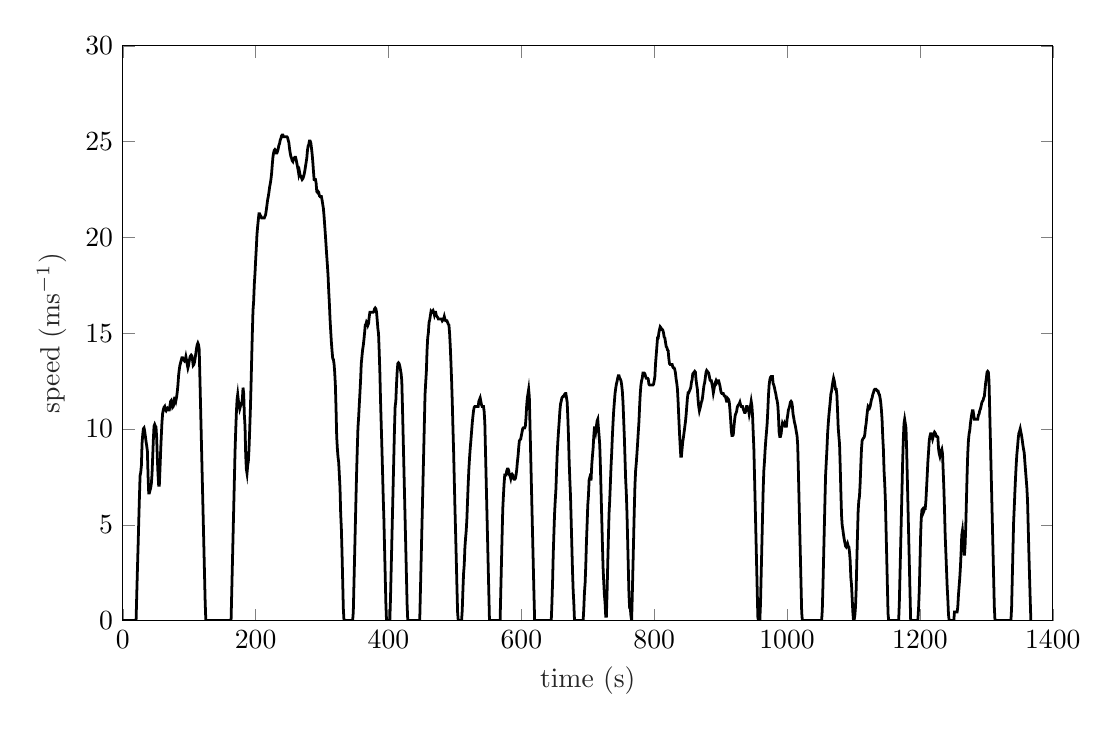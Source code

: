 % This file was created by matlab2tikz.
%
\begin{tikzpicture}

\begin{axis}[%
width=118.108mm,
height=72.996mm,
at={(0mm,0mm)},
scale only axis,
xmin=0,
xmax=1400,
xtick={0,200,400,600,800,1000,1200,1400},
xlabel style={font=\color{white!15!black}},
xlabel={time (s)},
ymin=0,
ymax=30,
ylabel style={font=\color{white!15!black}},
ylabel={$\mathrm{speed}\; (\mathrm{ms}^{-1})$},
axis background/.style={fill=white},
scaled ticks=false,,
xticklabel style={/pgf/number format/1000 sep=, /pgf/number format/precision=0,/pgf/number format/fixed,/pgf/number format/fixed zerofill,},yticklabel style={/pgf/number format/1000 sep=,},
]
\addplot [color=black, line width=1.0pt, forget plot]
  table[row sep=crcr]{%
0	0\\
20	0\\
21	1.341\\
22	2.638\\
23	3.845\\
24	5.141\\
25	6.393\\
26	7.555\\
27	7.734\\
28	8.091\\
29	9.254\\
30	9.701\\
31	10.014\\
32	10.058\\
33	9.88\\
35	9.343\\
36	9.12\\
37	8.851\\
38	7.6\\
39	6.661\\
40	6.661\\
42	6.929\\
43	7.153\\
44	7.644\\
46	9.433\\
47	10.148\\
48	10.237\\
49	10.148\\
50	10.103\\
51	9.522\\
52	8.494\\
53	7.644\\
54	7.063\\
55	7.063\\
56	7.913\\
57	8.851\\
58	9.656\\
59	10.371\\
60	10.818\\
61	10.997\\
62	11.131\\
63	11.176\\
64	10.997\\
65	10.953\\
66	11.042\\
67	11.087\\
69	10.997\\
70	10.997\\
72	11.444\\
73	11.489\\
74	11.355\\
75	11.131\\
76	11.176\\
77	11.355\\
78	11.623\\
79	11.623\\
80	11.489\\
81	11.668\\
82	11.936\\
83	12.294\\
84	12.785\\
85	13.098\\
86	13.322\\
89	13.724\\
90	13.724\\
91	13.635\\
93	13.545\\
94	13.59\\
95	13.769\\
96	13.59\\
97	13.367\\
98	13.188\\
99	13.322\\
100	13.545\\
101	13.724\\
102	13.813\\
103	13.858\\
104	13.813\\
105	13.59\\
106	13.322\\
107	13.367\\
108	13.501\\
110	13.948\\
111	14.216\\
112	14.395\\
113	14.484\\
114	14.395\\
115	14.171\\
116	12.785\\
124	0.983\\
125	0\\
163	0\\
169	8.851\\
170	9.924\\
171	10.863\\
172	11.534\\
173	11.802\\
174	11.489\\
175	11.221\\
176	11.042\\
177	11.176\\
179	11.355\\
180	11.534\\
181	12.159\\
182	11.847\\
183	10.729\\
184	10.148\\
185	8.673\\
186	7.913\\
187	7.689\\
188	8.091\\
189	8.315\\
190	8.941\\
191	9.924\\
192	10.953\\
193	12.204\\
194	13.635\\
195	14.976\\
196	16.183\\
197	16.675\\
198	17.569\\
199	18.105\\
200	18.82\\
201	19.446\\
202	20.162\\
203	20.564\\
204	20.922\\
205	21.234\\
206	21.234\\
207	21.145\\
208	21.1\\
209	21.011\\
213	21.011\\
215	21.19\\
216	21.413\\
218	21.95\\
219	22.128\\
220	22.352\\
221	22.62\\
222	22.799\\
223	23.023\\
224	23.335\\
225	23.782\\
226	24.185\\
227	24.408\\
228	24.543\\
229	24.587\\
230	24.543\\
231	24.408\\
232	24.408\\
233	24.498\\
234	24.632\\
235	24.811\\
236	24.9\\
237	25.079\\
238	25.168\\
239	25.302\\
240	25.347\\
241	25.347\\
242	25.258\\
247	25.258\\
248	25.213\\
250	24.945\\
251	24.632\\
252	24.408\\
253	24.23\\
254	24.14\\
255	24.006\\
256	23.961\\
257	24.096\\
259	24.185\\
260	24.185\\
261	24.051\\
264	23.514\\
265	23.291\\
266	23.425\\
267	23.246\\
268	23.201\\
270	23.023\\
271	23.067\\
272	23.157\\
273	23.291\\
274	23.47\\
277	24.14\\
278	24.543\\
279	24.766\\
280	24.855\\
281	25.034\\
282	25.034\\
283	24.945\\
284	24.677\\
285	24.364\\
286	23.961\\
287	23.47\\
288	23.023\\
290	23.023\\
291	22.844\\
292	22.397\\
293	22.352\\
294	22.397\\
295	22.352\\
296	22.173\\
297	22.128\\
299	22.128\\
300	21.95\\
302	21.503\\
303	21.1\\
305	20.117\\
307	19.044\\
308	18.552\\
309	18.016\\
310	17.211\\
311	16.541\\
312	15.736\\
313	15.11\\
314	14.529\\
315	14.082\\
316	13.679\\
317	13.635\\
318	13.411\\
319	12.964\\
320	12.294\\
321	11.087\\
322	9.611\\
323	8.986\\
324	8.538\\
325	8.27\\
327	6.929\\
328	5.588\\
329	4.828\\
330	3.576\\
332	0.626\\
333	0\\
346	0\\
347	0.447\\
351	6.348\\
352	7.734\\
353	8.941\\
354	10.058\\
355	10.595\\
356	11.265\\
357	11.891\\
358	12.562\\
359	13.411\\
361	14.127\\
362	14.35\\
363	14.663\\
364	15.021\\
365	15.423\\
366	15.468\\
367	15.602\\
368	15.557\\
369	15.423\\
370	15.512\\
371	15.87\\
372	16.093\\
377	16.093\\
378	16.138\\
379	16.272\\
380	16.317\\
381	16.272\\
382	16.093\\
383	15.691\\
384	15.244\\
385	14.976\\
386	14.037\\
387	12.964\\
388	11.489\\
390	9.075\\
391	7.823\\
392	6.482\\
393	5.364\\
396	0.939\\
397	0\\
402	0\\
403	1.162\\
409	10.014\\
410	11.176\\
411	11.444\\
412	12.294\\
413	12.964\\
414	13.411\\
415	13.456\\
416	13.411\\
417	13.277\\
418	13.098\\
419	12.875\\
420	12.517\\
421	11.176\\
428	0.849\\
429	0\\
447	0\\
455	11.802\\
456	12.428\\
457	13.009\\
458	14.082\\
459	14.752\\
460	15.021\\
461	15.557\\
462	15.691\\
464	16.138\\
465	16.093\\
467	16.183\\
468	16.093\\
469	15.959\\
470	16.093\\
471	16.093\\
472	15.915\\
474	15.825\\
475	15.736\\
480	15.736\\
481	15.646\\
483	15.736\\
484	15.87\\
485	15.736\\
486	15.646\\
488	15.646\\
490	15.468\\
491	15.423\\
492	14.976\\
493	14.305\\
494	13.456\\
495	12.517\\
496	11.399\\
497	10.058\\
498	8.851\\
500	5.901\\
501	4.605\\
502	3.219\\
503	1.788\\
504	0.447\\
505	0\\
510	0\\
511	0.536\\
512	1.565\\
513	2.459\\
514	2.906\\
515	3.8\\
516	4.292\\
517	4.694\\
518	5.32\\
519	6.259\\
520	7.153\\
521	7.913\\
522	8.494\\
523	8.986\\
524	9.388\\
526	10.282\\
527	10.64\\
528	10.953\\
529	11.131\\
530	11.176\\
535	11.176\\
536	11.444\\
538	11.623\\
540	11.265\\
541	11.176\\
543	11.176\\
544	10.908\\
545	10.327\\
552	0\\
568	0\\
571	4.426\\
572	5.812\\
573	6.527\\
574	7.153\\
575	7.6\\
577	7.6\\
578	7.823\\
579	7.913\\
580	7.913\\
581	7.823\\
582	7.6\\
583	7.555\\
584	7.421\\
585	7.6\\
586	7.644\\
587	7.6\\
588	7.421\\
589	7.376\\
590	7.376\\
591	7.421\\
592	7.6\\
593	7.868\\
594	8.27\\
595	8.583\\
596	9.03\\
597	9.388\\
599	9.477\\
602	10.014\\
603	10.058\\
605	10.058\\
606	10.148\\
607	10.595\\
608	11.221\\
609	11.623\\
611	12.07\\
612	11.668\\
619	1.341\\
620	0\\
645	0\\
646	0.894\\
647	2.012\\
648	3.487\\
649	4.56\\
650	5.588\\
651	6.259\\
652	6.84\\
653	7.823\\
654	8.762\\
655	9.388\\
656	9.924\\
657	10.416\\
658	10.953\\
659	11.31\\
660	11.444\\
661	11.623\\
663	11.712\\
664	11.712\\
665	11.802\\
666	11.847\\
667	11.847\\
669	11.399\\
670	10.55\\
671	9.567\\
672	8.27\\
673	7.331\\
674	6.482\\
677	2.593\\
678	1.565\\
679	0.894\\
680	0\\
693	0\\
694	0.626\\
695	1.475\\
696	1.967\\
697	2.906\\
698	4.113\\
699	5.052\\
700	6.035\\
701	6.527\\
702	7.331\\
703	7.466\\
704	7.376\\
705	7.376\\
706	8.136\\
707	8.583\\
708	8.986\\
709	9.611\\
710	10.058\\
711	10.058\\
712	9.88\\
714	10.416\\
715	10.505\\
716	10.058\\
717	9.656\\
718	9.164\\
719	8.047\\
722	4.023\\
723	2.772\\
724	2.012\\
725	1.341\\
726	0.939\\
727	0.224\\
728	0.224\\
729	1.431\\
730	2.906\\
731	4.292\\
732	5.588\\
733	6.259\\
735	8.047\\
736	8.762\\
737	9.611\\
738	10.327\\
739	10.953\\
741	11.847\\
742	12.115\\
743	12.338\\
744	12.472\\
745	12.651\\
746	12.785\\
747	12.785\\
748	12.651\\
749	12.607\\
750	12.517\\
751	12.294\\
752	11.981\\
753	11.399\\
755	9.611\\
757	7.376\\
758	6.661\\
759	5.588\\
760	4.202\\
762	1.341\\
763	0.671\\
764	0.671\\
765	0.224\\
766	0\\
767	1.341\\
770	5.767\\
771	7.063\\
772	7.823\\
773	8.226\\
774	8.717\\
775	9.254\\
776	9.835\\
777	10.371\\
778	11.176\\
779	11.847\\
780	12.294\\
781	12.517\\
782	12.651\\
783	12.919\\
785	12.919\\
786	12.875\\
787	12.741\\
788	12.651\\
790	12.651\\
791	12.607\\
792	12.338\\
793	12.294\\
798	12.294\\
799	12.338\\
800	12.517\\
801	12.741\\
802	13.411\\
805	14.752\\
806	14.752\\
807	15.021\\
808	15.199\\
809	15.334\\
810	15.289\\
811	15.199\\
812	15.199\\
813	15.155\\
814	15.021\\
815	14.797\\
816	14.752\\
818	14.305\\
819	14.261\\
820	14.127\\
821	14.082\\
822	13.679\\
823	13.411\\
824	13.367\\
827	13.367\\
828	13.232\\
829	13.188\\
830	13.188\\
831	13.098\\
832	12.919\\
833	12.607\\
834	12.383\\
835	12.07\\
836	11.399\\
837	10.595\\
838	9.835\\
839	9.164\\
840	8.583\\
841	8.583\\
842	8.986\\
843	9.343\\
844	9.567\\
847	10.371\\
848	10.729\\
850	11.623\\
851	11.891\\
852	11.891\\
855	12.159\\
856	12.428\\
857	12.562\\
858	12.875\\
861	13.009\\
862	12.964\\
863	12.562\\
864	12.294\\
865	12.07\\
866	11.534\\
867	11.176\\
868	10.953\\
870	11.221\\
871	11.399\\
872	11.489\\
873	11.712\\
874	12.025\\
875	12.294\\
876	12.428\\
878	12.964\\
879	13.054\\
882	12.919\\
884	12.562\\
885	12.517\\
886	12.517\\
888	12.159\\
889	11.891\\
890	12.07\\
891	12.294\\
892	12.428\\
893	12.517\\
894	12.428\\
895	12.517\\
897	12.517\\
899	12.249\\
900	12.025\\
901	11.891\\
902	11.847\\
904	11.847\\
905	11.757\\
906	11.712\\
907	11.712\\
909	11.444\\
910	11.444\\
911	11.578\\
912	11.534\\
913	11.399\\
914	10.997\\
915	10.505\\
916	9.924\\
917	9.656\\
918	9.656\\
919	9.701\\
920	10.103\\
921	10.461\\
922	10.729\\
924	10.908\\
925	11.131\\
926	11.221\\
928	11.31\\
929	11.399\\
930	11.265\\
931	11.176\\
933	11.176\\
934	11.042\\
936	10.863\\
937	10.863\\
938	10.953\\
939	11.176\\
940	11.176\\
941	10.997\\
942	10.997\\
943	10.774\\
944	10.953\\
945	11.221\\
946	11.444\\
947	11.221\\
948	10.729\\
949	9.835\\
950	8.986\\
951	7.555\\
956	0.179\\
957	0\\
959	0\\
960	0.894\\
964	6.795\\
965	7.823\\
966	8.315\\
967	8.941\\
968	9.433\\
969	9.835\\
970	10.282\\
971	10.953\\
972	11.757\\
973	12.294\\
974	12.562\\
975	12.696\\
976	12.741\\
978	12.741\\
979	12.383\\
980	12.294\\
981	12.159\\
982	11.981\\
983	11.847\\
984	11.623\\
985	11.489\\
986	11.265\\
987	10.729\\
988	9.835\\
989	9.611\\
990	9.611\\
991	9.745\\
992	10.058\\
993	10.282\\
994	10.193\\
995	10.193\\
996	10.282\\
997	10.148\\
999	10.148\\
1000	10.505\\
1001	10.729\\
1002	10.997\\
1003	11.087\\
1004	11.221\\
1005	11.399\\
1006	11.444\\
1007	11.399\\
1008	11.176\\
1009	10.774\\
1010	10.595\\
1011	10.371\\
1012	10.237\\
1013	10.058\\
1014	9.835\\
1015	9.656\\
1016	9.164\\
1017	7.823\\
1022	0.447\\
1023	0\\
1052	0\\
1053	0.536\\
1054	1.788\\
1057	6.214\\
1058	7.6\\
1060	8.941\\
1061	9.745\\
1062	10.282\\
1063	10.729\\
1065	11.444\\
1066	11.847\\
1067	11.981\\
1068	12.249\\
1069	12.472\\
1070	12.651\\
1071	12.517\\
1073	12.07\\
1074	12.07\\
1075	11.757\\
1076	10.953\\
1077	10.058\\
1078	9.611\\
1079	9.209\\
1080	8.047\\
1081	6.706\\
1082	5.499\\
1083	4.962\\
1084	4.739\\
1085	4.47\\
1086	4.247\\
1088	3.889\\
1089	3.845\\
1091	4.023\\
1092	3.889\\
1093	3.845\\
1094	3.576\\
1095	3.129\\
1096	2.235\\
1097	1.878\\
1099	0.447\\
1100	0\\
1101	0.045\\
1102	0.268\\
1103	0.715\\
1104	1.609\\
1105	3.085\\
1106	4.47\\
1107	5.722\\
1108	6.259\\
1109	6.482\\
1110	7.153\\
1111	8.091\\
1112	8.941\\
1113	9.388\\
1114	9.477\\
1116	9.567\\
1117	9.701\\
1118	10.058\\
1119	10.282\\
1120	10.64\\
1121	10.953\\
1122	11.176\\
1124	11.087\\
1125	11.176\\
1127	11.534\\
1128	11.623\\
1129	11.802\\
1130	11.891\\
1131	12.025\\
1132	12.07\\
1134	12.07\\
1136	11.981\\
1137	11.981\\
1138	11.847\\
1139	11.802\\
1140	11.623\\
1141	11.399\\
1142	10.997\\
1143	10.505\\
1144	9.611\\
1145	8.941\\
1146	7.823\\
1147	7.153\\
1148	6.259\\
1152	0.358\\
1153	0\\
1168	0\\
1169	0.939\\
1174	8.315\\
1175	9.433\\
1176	10.282\\
1177	10.505\\
1179	10.058\\
1180	8.941\\
1186	0.089\\
1187	0\\
1196	0\\
1197	0.089\\
1198	0.671\\
1199	1.565\\
1200	2.906\\
1201	4.381\\
1202	5.364\\
1203	5.767\\
1204	5.812\\
1205	5.633\\
1206	5.722\\
1207	5.856\\
1208	5.856\\
1209	6.259\\
1211	7.6\\
1212	8.315\\
1213	8.807\\
1214	9.388\\
1215	9.611\\
1216	9.745\\
1217	9.745\\
1219	9.477\\
1221	9.745\\
1222	9.835\\
1223	9.79\\
1225	9.611\\
1226	9.611\\
1227	9.567\\
1228	8.986\\
1229	8.717\\
1230	8.583\\
1231	8.762\\
1233	8.941\\
1234	8.717\\
1236	6.929\\
1237	5.812\\
1238	4.47\\
1241	1.788\\
1242	1.118\\
1243	0.313\\
1244	0\\
1251	0\\
1252	0.447\\
1256	0.447\\
1257	0.715\\
1258	1.341\\
1260	2.235\\
1261	2.816\\
1262	3.576\\
1263	4.47\\
1264	4.694\\
1266	3.8\\
1267	3.397\\
1268	3.934\\
1269	4.917\\
1271	7.6\\
1272	8.717\\
1273	9.388\\
1274	9.745\\
1275	9.924\\
1276	10.282\\
1277	10.55\\
1278	10.774\\
1279	10.953\\
1280	10.953\\
1282	10.505\\
1287	10.505\\
1288	10.729\\
1289	10.774\\
1290	10.953\\
1291	11.042\\
1292	11.176\\
1293	11.355\\
1294	11.444\\
1295	11.489\\
1296	11.623\\
1297	11.712\\
1299	12.428\\
1300	12.651\\
1301	12.964\\
1302	13.009\\
1303	12.964\\
1304	12.517\\
1312	0.715\\
1313	0\\
1337	0\\
1338	0.671\\
1341	5.096\\
1342	5.901\\
1343	6.75\\
1344	7.51\\
1345	8.181\\
1346	8.717\\
1347	9.075\\
1348	9.522\\
1349	9.79\\
1350	9.88\\
1351	10.014\\
1353	9.656\\
1354	9.433\\
1355	9.164\\
1356	8.941\\
1357	8.762\\
1358	8.27\\
1361	6.929\\
1362	6.259\\
1364	3.576\\
1365	2.325\\
1366	1.118\\
1367	0\\
1369	0\\
};
\end{axis}
\end{tikzpicture}%